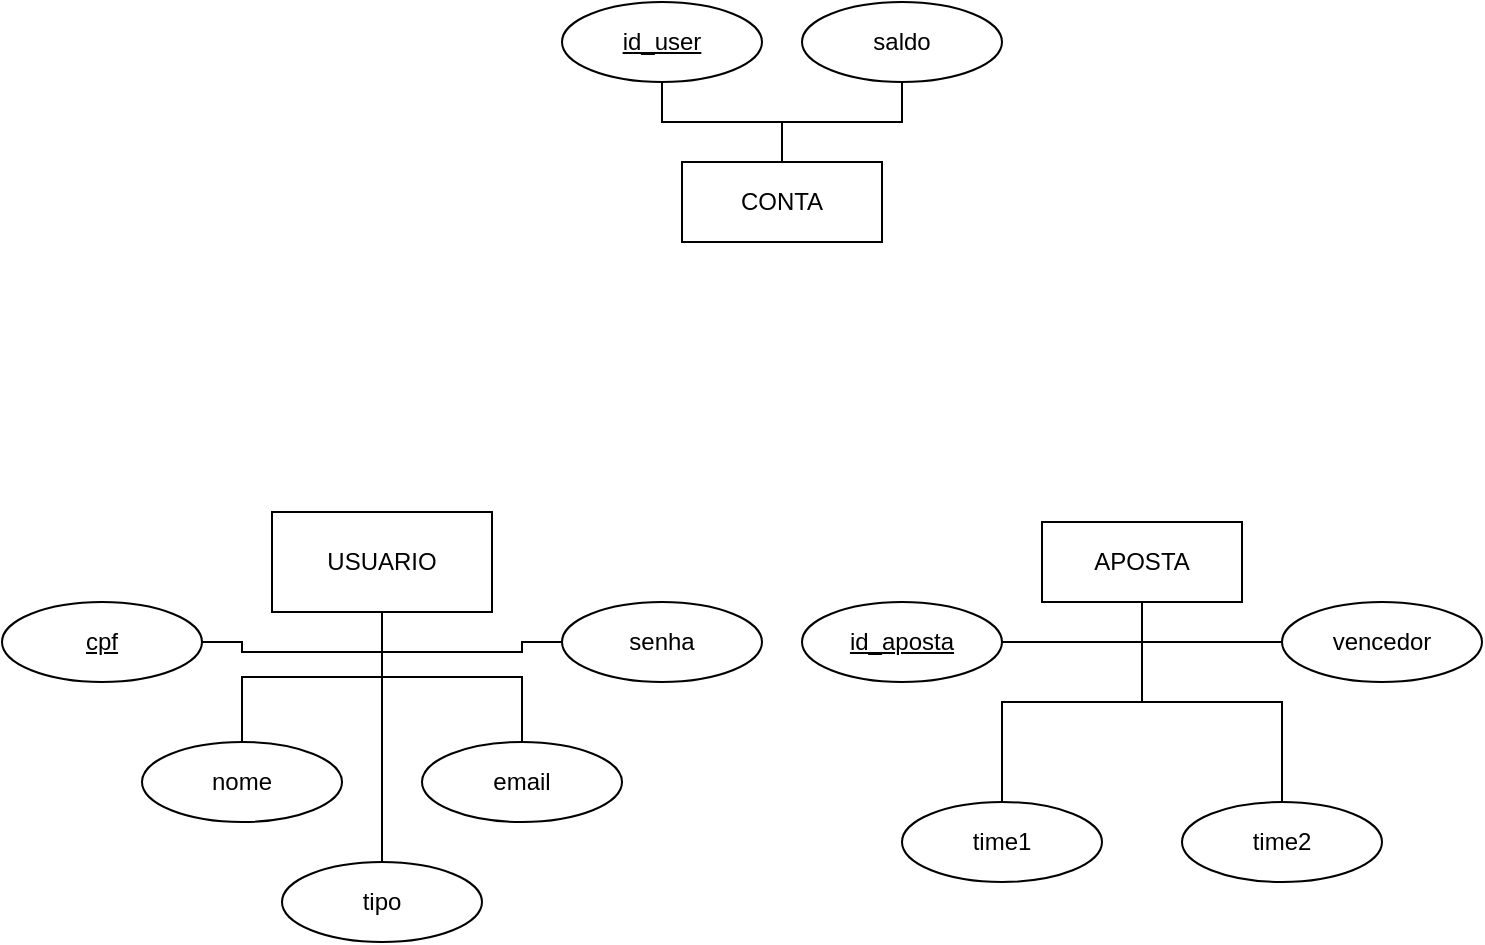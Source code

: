 <mxfile version="24.7.10">
  <diagram name="Página-1" id="IHEpkmDW0GbL0TSdh8l_">
    <mxGraphModel dx="1313" dy="696" grid="1" gridSize="10" guides="1" tooltips="1" connect="1" arrows="1" fold="1" page="1" pageScale="1" pageWidth="827" pageHeight="1169" math="0" shadow="0">
      <root>
        <mxCell id="0" />
        <mxCell id="1" parent="0" />
        <mxCell id="A5cxYsMhLrtSdASNx0yI-1" value="USUARIO" style="html=1;whiteSpace=wrap;" parent="1" vertex="1">
          <mxGeometry x="185" y="335" width="110" height="50" as="geometry" />
        </mxCell>
        <mxCell id="A5cxYsMhLrtSdASNx0yI-9" style="edgeStyle=orthogonalEdgeStyle;rounded=0;orthogonalLoop=1;jettySize=auto;html=1;entryX=0.5;entryY=1;entryDx=0;entryDy=0;endArrow=none;endFill=0;" parent="1" source="A5cxYsMhLrtSdASNx0yI-2" target="A5cxYsMhLrtSdASNx0yI-1" edge="1">
          <mxGeometry relative="1" as="geometry" />
        </mxCell>
        <mxCell id="A5cxYsMhLrtSdASNx0yI-2" value="nome" style="ellipse;whiteSpace=wrap;html=1;align=center;" parent="1" vertex="1">
          <mxGeometry x="120" y="450" width="100" height="40" as="geometry" />
        </mxCell>
        <mxCell id="A5cxYsMhLrtSdASNx0yI-8" style="edgeStyle=orthogonalEdgeStyle;rounded=0;orthogonalLoop=1;jettySize=auto;html=1;entryX=0.5;entryY=1;entryDx=0;entryDy=0;endArrow=none;endFill=0;" parent="1" source="A5cxYsMhLrtSdASNx0yI-3" target="A5cxYsMhLrtSdASNx0yI-1" edge="1">
          <mxGeometry relative="1" as="geometry" />
        </mxCell>
        <mxCell id="A5cxYsMhLrtSdASNx0yI-3" value="cpf" style="ellipse;whiteSpace=wrap;html=1;align=center;fontStyle=4;" parent="1" vertex="1">
          <mxGeometry x="50" y="380" width="100" height="40" as="geometry" />
        </mxCell>
        <mxCell id="A5cxYsMhLrtSdASNx0yI-10" style="edgeStyle=orthogonalEdgeStyle;rounded=0;orthogonalLoop=1;jettySize=auto;html=1;entryX=0.5;entryY=1;entryDx=0;entryDy=0;endArrow=none;endFill=0;" parent="1" source="A5cxYsMhLrtSdASNx0yI-4" target="A5cxYsMhLrtSdASNx0yI-1" edge="1">
          <mxGeometry relative="1" as="geometry" />
        </mxCell>
        <mxCell id="A5cxYsMhLrtSdASNx0yI-4" value="email" style="ellipse;whiteSpace=wrap;html=1;align=center;" parent="1" vertex="1">
          <mxGeometry x="260" y="450" width="100" height="40" as="geometry" />
        </mxCell>
        <mxCell id="A5cxYsMhLrtSdASNx0yI-11" style="edgeStyle=orthogonalEdgeStyle;rounded=0;orthogonalLoop=1;jettySize=auto;html=1;entryX=0.5;entryY=1;entryDx=0;entryDy=0;endArrow=none;endFill=0;" parent="1" source="A5cxYsMhLrtSdASNx0yI-5" target="A5cxYsMhLrtSdASNx0yI-1" edge="1">
          <mxGeometry relative="1" as="geometry" />
        </mxCell>
        <mxCell id="A5cxYsMhLrtSdASNx0yI-5" value="senha" style="ellipse;whiteSpace=wrap;html=1;align=center;" parent="1" vertex="1">
          <mxGeometry x="330" y="380" width="100" height="40" as="geometry" />
        </mxCell>
        <mxCell id="A5cxYsMhLrtSdASNx0yI-12" value="APOSTA" style="whiteSpace=wrap;html=1;align=center;" parent="1" vertex="1">
          <mxGeometry x="570" y="340" width="100" height="40" as="geometry" />
        </mxCell>
        <mxCell id="A5cxYsMhLrtSdASNx0yI-20" style="edgeStyle=orthogonalEdgeStyle;rounded=0;orthogonalLoop=1;jettySize=auto;html=1;entryX=0.5;entryY=1;entryDx=0;entryDy=0;endArrow=none;endFill=0;" parent="1" source="A5cxYsMhLrtSdASNx0yI-15" target="A5cxYsMhLrtSdASNx0yI-12" edge="1">
          <mxGeometry relative="1" as="geometry" />
        </mxCell>
        <mxCell id="A5cxYsMhLrtSdASNx0yI-15" value="time1" style="ellipse;whiteSpace=wrap;html=1;align=center;" parent="1" vertex="1">
          <mxGeometry x="500" y="480" width="100" height="40" as="geometry" />
        </mxCell>
        <mxCell id="A5cxYsMhLrtSdASNx0yI-22" style="edgeStyle=orthogonalEdgeStyle;rounded=0;orthogonalLoop=1;jettySize=auto;html=1;entryX=0.5;entryY=1;entryDx=0;entryDy=0;endArrow=none;endFill=0;" parent="1" source="A5cxYsMhLrtSdASNx0yI-16" target="A5cxYsMhLrtSdASNx0yI-12" edge="1">
          <mxGeometry relative="1" as="geometry" />
        </mxCell>
        <mxCell id="A5cxYsMhLrtSdASNx0yI-16" value="time2" style="ellipse;whiteSpace=wrap;html=1;align=center;" parent="1" vertex="1">
          <mxGeometry x="640" y="480" width="100" height="40" as="geometry" />
        </mxCell>
        <mxCell id="A5cxYsMhLrtSdASNx0yI-19" style="edgeStyle=orthogonalEdgeStyle;rounded=0;orthogonalLoop=1;jettySize=auto;html=1;entryX=0.5;entryY=1;entryDx=0;entryDy=0;endArrow=none;endFill=0;" parent="1" source="A5cxYsMhLrtSdASNx0yI-17" target="A5cxYsMhLrtSdASNx0yI-12" edge="1">
          <mxGeometry relative="1" as="geometry" />
        </mxCell>
        <mxCell id="A5cxYsMhLrtSdASNx0yI-17" value="id_aposta" style="ellipse;whiteSpace=wrap;html=1;align=center;fontStyle=4;" parent="1" vertex="1">
          <mxGeometry x="450" y="380" width="100" height="40" as="geometry" />
        </mxCell>
        <mxCell id="A5cxYsMhLrtSdASNx0yI-23" style="edgeStyle=orthogonalEdgeStyle;rounded=0;orthogonalLoop=1;jettySize=auto;html=1;entryX=0.5;entryY=1;entryDx=0;entryDy=0;endArrow=none;endFill=0;" parent="1" source="A5cxYsMhLrtSdASNx0yI-18" target="A5cxYsMhLrtSdASNx0yI-12" edge="1">
          <mxGeometry relative="1" as="geometry" />
        </mxCell>
        <mxCell id="A5cxYsMhLrtSdASNx0yI-18" value="vencedor" style="ellipse;whiteSpace=wrap;html=1;align=center;" parent="1" vertex="1">
          <mxGeometry x="690" y="380" width="100" height="40" as="geometry" />
        </mxCell>
        <mxCell id="A5cxYsMhLrtSdASNx0yI-26" style="edgeStyle=orthogonalEdgeStyle;rounded=0;orthogonalLoop=1;jettySize=auto;html=1;entryX=0.5;entryY=1;entryDx=0;entryDy=0;endArrow=none;endFill=0;" parent="1" source="A5cxYsMhLrtSdASNx0yI-25" target="A5cxYsMhLrtSdASNx0yI-1" edge="1">
          <mxGeometry relative="1" as="geometry" />
        </mxCell>
        <mxCell id="A5cxYsMhLrtSdASNx0yI-25" value="tipo" style="ellipse;whiteSpace=wrap;html=1;align=center;" parent="1" vertex="1">
          <mxGeometry x="190" y="510" width="100" height="40" as="geometry" />
        </mxCell>
        <mxCell id="A5cxYsMhLrtSdASNx0yI-28" value="CONTA" style="whiteSpace=wrap;html=1;align=center;" parent="1" vertex="1">
          <mxGeometry x="390" y="160" width="100" height="40" as="geometry" />
        </mxCell>
        <mxCell id="A5cxYsMhLrtSdASNx0yI-32" style="edgeStyle=orthogonalEdgeStyle;rounded=0;orthogonalLoop=1;jettySize=auto;html=1;entryX=0.5;entryY=0;entryDx=0;entryDy=0;endArrow=none;endFill=0;" parent="1" source="A5cxYsMhLrtSdASNx0yI-29" target="A5cxYsMhLrtSdASNx0yI-28" edge="1">
          <mxGeometry relative="1" as="geometry" />
        </mxCell>
        <mxCell id="A5cxYsMhLrtSdASNx0yI-29" value="saldo" style="ellipse;whiteSpace=wrap;html=1;align=center;" parent="1" vertex="1">
          <mxGeometry x="450" y="80" width="100" height="40" as="geometry" />
        </mxCell>
        <mxCell id="A5cxYsMhLrtSdASNx0yI-31" style="edgeStyle=orthogonalEdgeStyle;rounded=0;orthogonalLoop=1;jettySize=auto;html=1;entryX=0.5;entryY=0;entryDx=0;entryDy=0;endArrow=none;endFill=0;" parent="1" source="A5cxYsMhLrtSdASNx0yI-30" target="A5cxYsMhLrtSdASNx0yI-28" edge="1">
          <mxGeometry relative="1" as="geometry" />
        </mxCell>
        <mxCell id="A5cxYsMhLrtSdASNx0yI-30" value="id_user" style="ellipse;whiteSpace=wrap;html=1;align=center;fontStyle=4;" parent="1" vertex="1">
          <mxGeometry x="330" y="80" width="100" height="40" as="geometry" />
        </mxCell>
      </root>
    </mxGraphModel>
  </diagram>
</mxfile>
